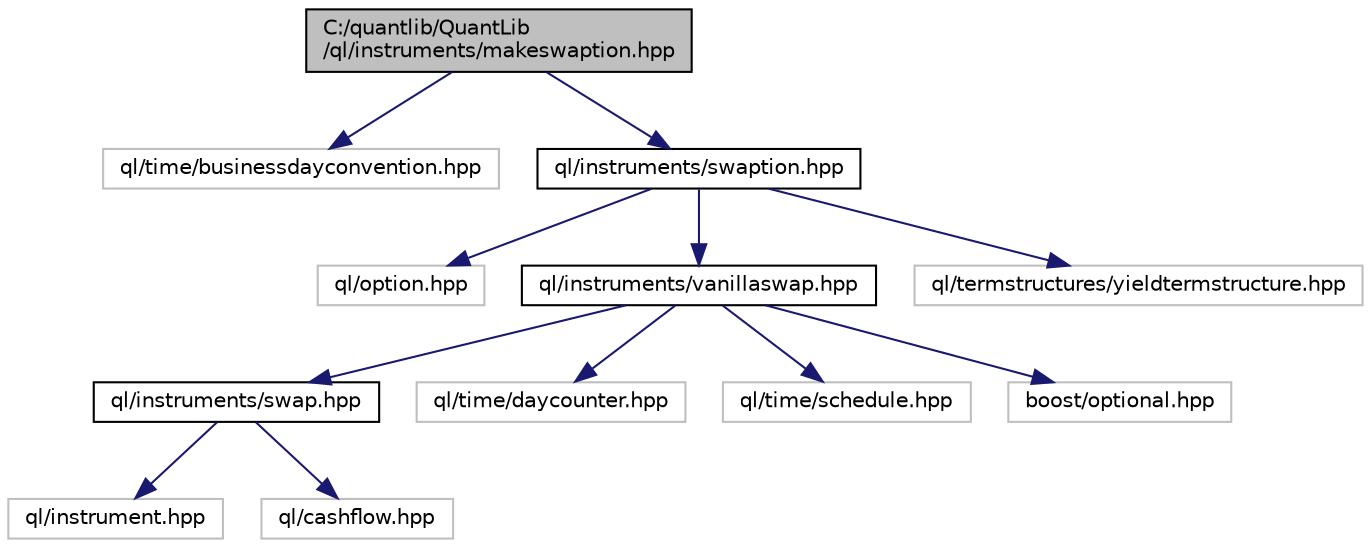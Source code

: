 digraph "C:/quantlib/QuantLib/ql/instruments/makeswaption.hpp"
{
  edge [fontname="Helvetica",fontsize="10",labelfontname="Helvetica",labelfontsize="10"];
  node [fontname="Helvetica",fontsize="10",shape=record];
  Node1 [label="C:/quantlib/QuantLib\l/ql/instruments/makeswaption.hpp",height=0.2,width=0.4,color="black", fillcolor="grey75", style="filled", fontcolor="black"];
  Node1 -> Node2 [color="midnightblue",fontsize="10",style="solid"];
  Node2 [label="ql/time/businessdayconvention.hpp",height=0.2,width=0.4,color="grey75", fillcolor="white", style="filled"];
  Node1 -> Node3 [color="midnightblue",fontsize="10",style="solid"];
  Node3 [label="ql/instruments/swaption.hpp",height=0.2,width=0.4,color="black", fillcolor="white", style="filled",URL="$swaption_8hpp.html",tooltip="Swaption class. "];
  Node3 -> Node4 [color="midnightblue",fontsize="10",style="solid"];
  Node4 [label="ql/option.hpp",height=0.2,width=0.4,color="grey75", fillcolor="white", style="filled"];
  Node3 -> Node5 [color="midnightblue",fontsize="10",style="solid"];
  Node5 [label="ql/instruments/vanillaswap.hpp",height=0.2,width=0.4,color="black", fillcolor="white", style="filled",URL="$vanillaswap_8hpp.html",tooltip="Simple fixed-rate vs Libor swap. "];
  Node5 -> Node6 [color="midnightblue",fontsize="10",style="solid"];
  Node6 [label="ql/instruments/swap.hpp",height=0.2,width=0.4,color="black", fillcolor="white", style="filled",URL="$swap_8hpp.html",tooltip="Interest rate swap. "];
  Node6 -> Node7 [color="midnightblue",fontsize="10",style="solid"];
  Node7 [label="ql/instrument.hpp",height=0.2,width=0.4,color="grey75", fillcolor="white", style="filled"];
  Node6 -> Node8 [color="midnightblue",fontsize="10",style="solid"];
  Node8 [label="ql/cashflow.hpp",height=0.2,width=0.4,color="grey75", fillcolor="white", style="filled"];
  Node5 -> Node9 [color="midnightblue",fontsize="10",style="solid"];
  Node9 [label="ql/time/daycounter.hpp",height=0.2,width=0.4,color="grey75", fillcolor="white", style="filled"];
  Node5 -> Node10 [color="midnightblue",fontsize="10",style="solid"];
  Node10 [label="ql/time/schedule.hpp",height=0.2,width=0.4,color="grey75", fillcolor="white", style="filled"];
  Node5 -> Node11 [color="midnightblue",fontsize="10",style="solid"];
  Node11 [label="boost/optional.hpp",height=0.2,width=0.4,color="grey75", fillcolor="white", style="filled"];
  Node3 -> Node12 [color="midnightblue",fontsize="10",style="solid"];
  Node12 [label="ql/termstructures/yieldtermstructure.hpp",height=0.2,width=0.4,color="grey75", fillcolor="white", style="filled"];
}
